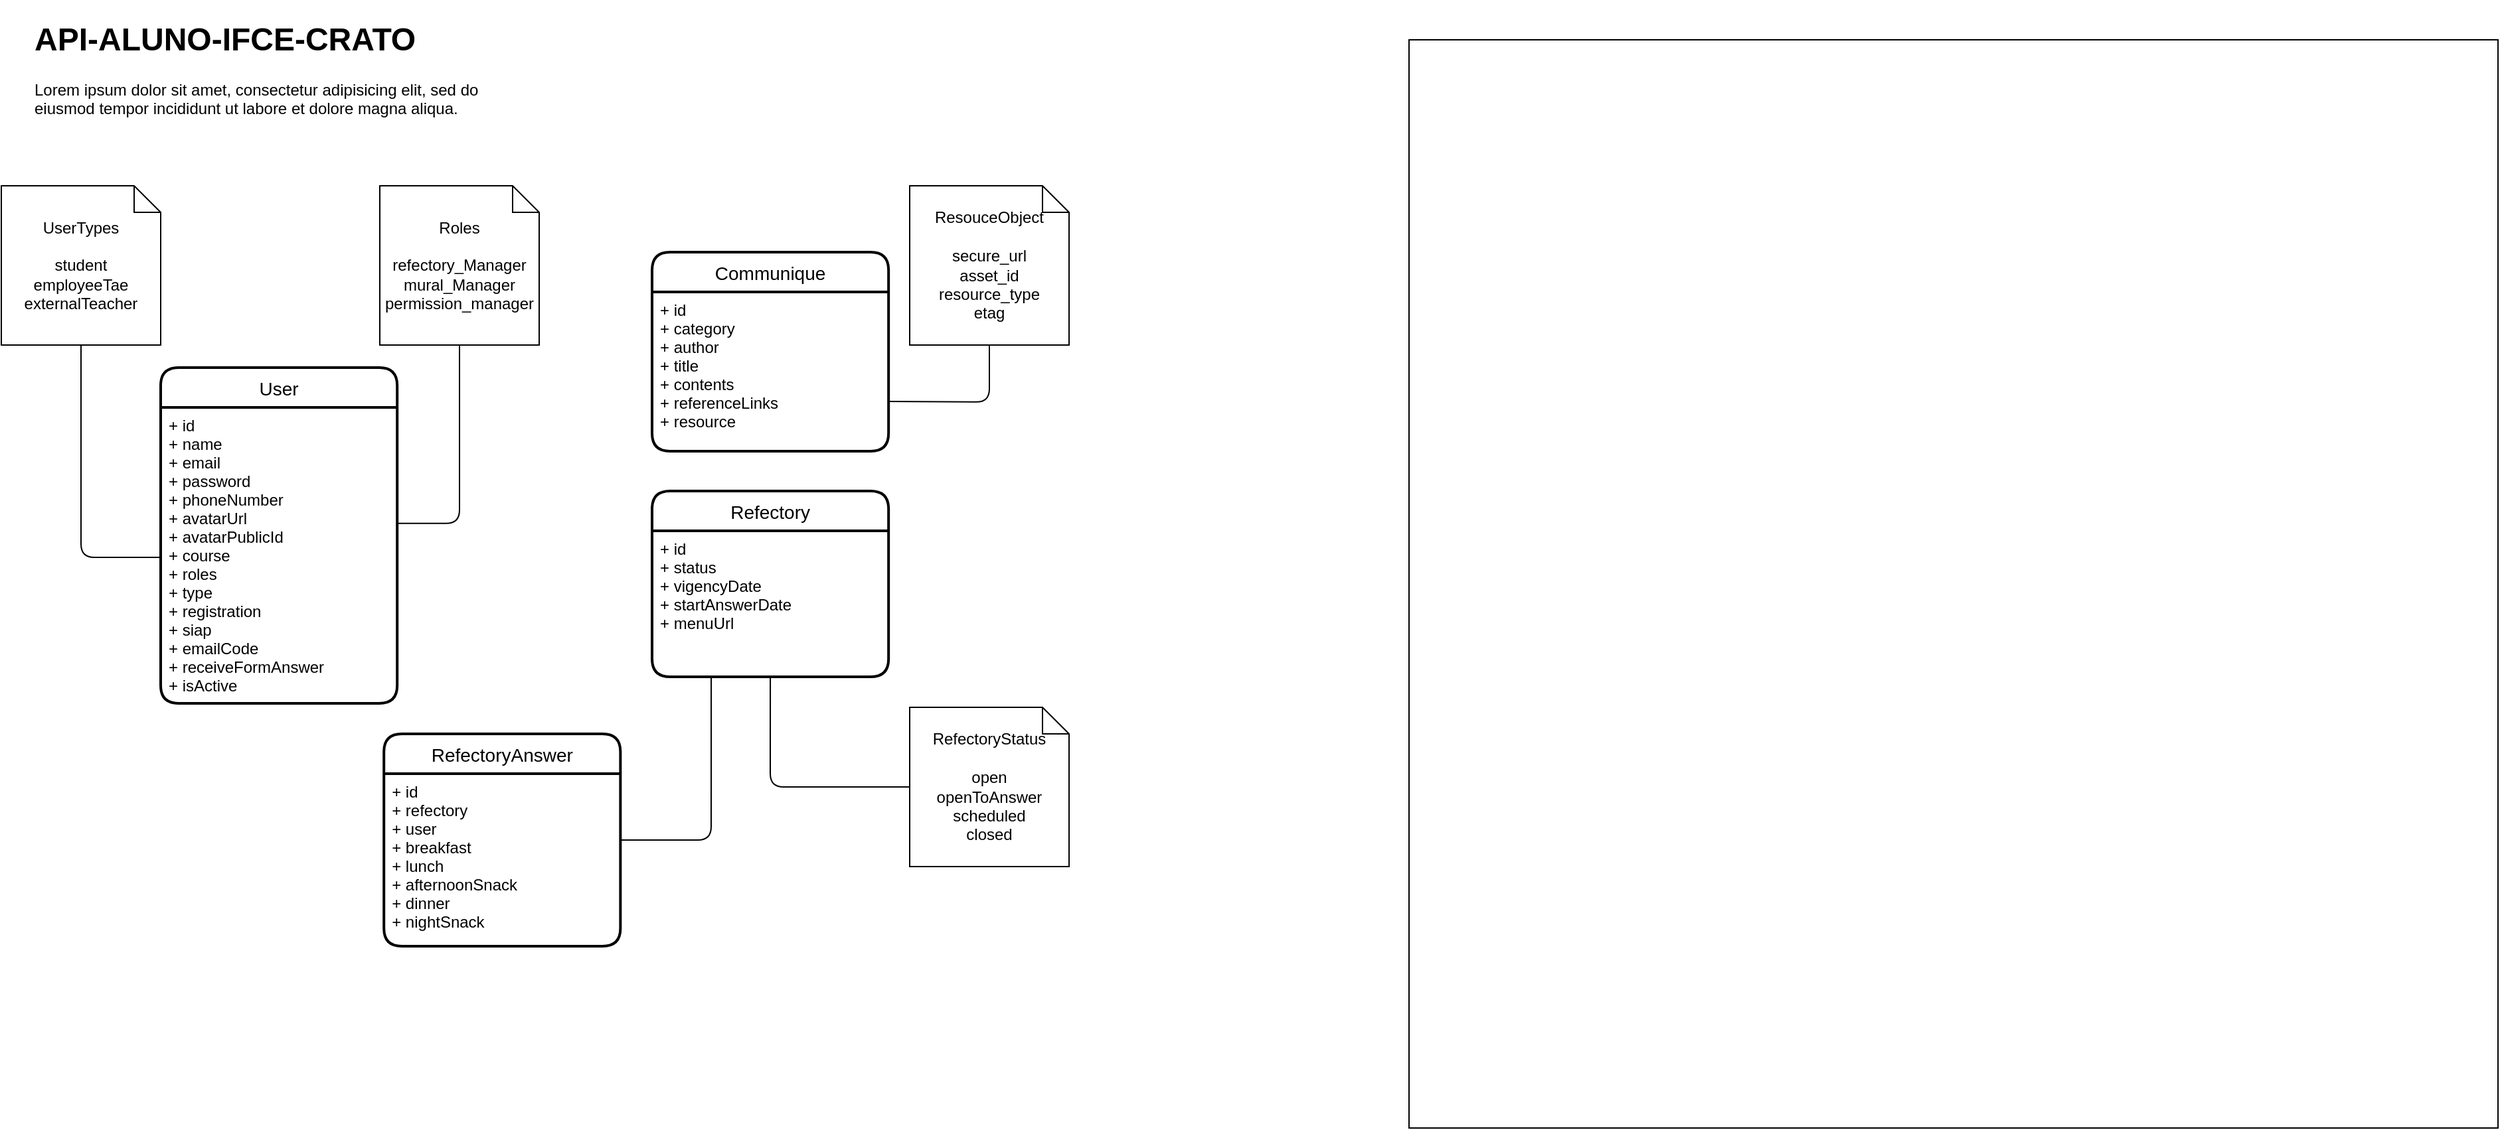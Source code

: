 <mxfile>
    <diagram id="TMBwA5DztnVCV4QIb_Yg" name="Page-1">
        <mxGraphModel dx="1139" dy="825" grid="1" gridSize="10" guides="1" tooltips="1" connect="1" arrows="1" fold="1" page="1" pageScale="1" pageWidth="850" pageHeight="1100" math="0" shadow="0">
            <root>
                <mxCell id="0"/>
                <mxCell id="1" parent="0"/>
                <mxCell id="24" value="" style="whiteSpace=wrap;html=1;aspect=fixed;imageAspect=0;fillColor=#FFFFFF;" vertex="1" parent="1">
                    <mxGeometry x="1080" y="60" width="820" height="820" as="geometry"/>
                </mxCell>
                <mxCell id="2" value="User" style="swimlane;childLayout=stackLayout;horizontal=1;startSize=30;horizontalStack=0;rounded=1;fontSize=14;fontStyle=0;strokeWidth=2;resizeParent=0;resizeLast=1;shadow=0;dashed=0;align=center;" parent="1" vertex="1">
                    <mxGeometry x="140" y="307" width="178.09" height="253" as="geometry"/>
                </mxCell>
                <mxCell id="3" value="+ id&#10;+ name&#10;+ email&#10;+ password&#10;+ phoneNumber&#10;+ avatarUrl&#10;+ avatarPublicId&#10;+ course&#10;+ roles&#10;+ type&#10;+ registration&#10;+ siap&#10;+ emailCode&#10;+ receiveFormAnswer&#10;+ isActive" style="align=left;strokeColor=none;fillColor=none;spacingLeft=4;fontSize=12;verticalAlign=top;resizable=0;rotatable=0;part=1;" parent="2" vertex="1">
                    <mxGeometry y="30" width="178.09" height="223" as="geometry"/>
                </mxCell>
                <mxCell id="5" value="Communique" style="swimlane;childLayout=stackLayout;horizontal=1;startSize=30;horizontalStack=0;rounded=1;fontSize=14;fontStyle=0;strokeWidth=2;resizeParent=0;resizeLast=1;shadow=0;dashed=0;align=center;" parent="1" vertex="1">
                    <mxGeometry x="510" y="220" width="178.09" height="150" as="geometry"/>
                </mxCell>
                <mxCell id="6" value="+ id&#10;+ category&#10;+ author&#10;+ title&#10;+ contents&#10;+ referenceLinks&#10;+ resource" style="align=left;strokeColor=none;fillColor=none;spacingLeft=4;fontSize=12;verticalAlign=top;resizable=0;rotatable=0;part=1;" parent="5" vertex="1">
                    <mxGeometry y="30" width="178.09" height="120" as="geometry"/>
                </mxCell>
                <mxCell id="9" style="edgeStyle=none;html=1;entryX=1;entryY=0.75;entryDx=0;entryDy=0;endArrow=none;endFill=0;" parent="1" source="7" target="5" edge="1">
                    <mxGeometry relative="1" as="geometry">
                        <Array as="points">
                            <mxPoint x="764" y="333"/>
                        </Array>
                    </mxGeometry>
                </mxCell>
                <mxCell id="7" value="ResouceObject&lt;br&gt;&lt;br&gt;secure_url&lt;br&gt;asset_id&lt;br&gt;resource_type&lt;br&gt;etag" style="shape=note;size=20;whiteSpace=wrap;html=1;" parent="1" vertex="1">
                    <mxGeometry x="704" y="170" width="120" height="120" as="geometry"/>
                </mxCell>
                <mxCell id="10" value="Refectory" style="swimlane;childLayout=stackLayout;horizontal=1;startSize=30;horizontalStack=0;rounded=1;fontSize=14;fontStyle=0;strokeWidth=2;resizeParent=0;resizeLast=1;shadow=0;dashed=0;align=center;" parent="1" vertex="1">
                    <mxGeometry x="510" y="400" width="178.09" height="140" as="geometry"/>
                </mxCell>
                <mxCell id="11" value="+ id&#10;+ status&#10;+ vigencyDate&#10;+ startAnswerDate&#10;+ menuUrl" style="align=left;strokeColor=none;fillColor=none;spacingLeft=4;fontSize=12;verticalAlign=top;resizable=0;rotatable=0;part=1;" parent="10" vertex="1">
                    <mxGeometry y="30" width="178.09" height="110" as="geometry"/>
                </mxCell>
                <mxCell id="16" style="edgeStyle=orthogonalEdgeStyle;html=1;endArrow=none;endFill=0;" parent="1" source="14" edge="1">
                    <mxGeometry relative="1" as="geometry">
                        <Array as="points">
                            <mxPoint x="80" y="450"/>
                        </Array>
                        <mxPoint x="140" y="450" as="targetPoint"/>
                    </mxGeometry>
                </mxCell>
                <mxCell id="14" value="UserTypes&lt;br&gt;&lt;br&gt;student&lt;br&gt;&lt;div&gt;employeeTae&lt;/div&gt;&lt;div&gt;externalTeacher&lt;/div&gt;" style="shape=note;size=20;whiteSpace=wrap;html=1;" parent="1" vertex="1">
                    <mxGeometry x="20" y="170" width="120" height="120" as="geometry"/>
                </mxCell>
                <mxCell id="15" value="&lt;h1&gt;API-ALUNO-IFCE-CRATO&lt;/h1&gt;&lt;p&gt;Lorem ipsum dolor sit amet, consectetur adipisicing elit, sed do eiusmod tempor incididunt ut labore et dolore magna aliqua.&lt;/p&gt;" style="text;html=1;strokeColor=none;fillColor=none;spacing=5;spacingTop=-20;whiteSpace=wrap;overflow=hidden;rounded=0;" parent="1" vertex="1">
                    <mxGeometry x="40" y="40" width="360" height="120" as="geometry"/>
                </mxCell>
                <mxCell id="18" style="edgeStyle=orthogonalEdgeStyle;html=1;entryX=0.999;entryY=0.392;entryDx=0;entryDy=0;endArrow=none;endFill=0;entryPerimeter=0;" parent="1" source="17" target="3" edge="1">
                    <mxGeometry relative="1" as="geometry"/>
                </mxCell>
                <mxCell id="17" value="Roles&lt;br&gt;&lt;br&gt;&lt;div&gt;refectory_Manager&lt;/div&gt;&lt;div&gt;mural_Manager&lt;/div&gt;&lt;div&gt;permission_manager&lt;/div&gt;" style="shape=note;size=20;whiteSpace=wrap;html=1;" parent="1" vertex="1">
                    <mxGeometry x="305" y="170" width="120" height="120" as="geometry"/>
                </mxCell>
                <mxCell id="20" style="edgeStyle=orthogonalEdgeStyle;html=1;entryX=0.5;entryY=1;entryDx=0;entryDy=0;endArrow=none;endFill=0;" parent="1" source="19" target="11" edge="1">
                    <mxGeometry relative="1" as="geometry"/>
                </mxCell>
                <mxCell id="19" value="RefectoryStatus&lt;br&gt;&lt;br&gt;&lt;div&gt;open&lt;/div&gt;&lt;div&gt;openToAnswer&lt;br&gt;scheduled&lt;/div&gt;&lt;div&gt;closed&lt;/div&gt;" style="shape=note;size=20;whiteSpace=wrap;html=1;" parent="1" vertex="1">
                    <mxGeometry x="704" y="563" width="120" height="120" as="geometry"/>
                </mxCell>
                <mxCell id="23" style="edgeStyle=orthogonalEdgeStyle;html=1;entryX=0.25;entryY=1;entryDx=0;entryDy=0;endArrow=none;endFill=0;" edge="1" parent="1" source="21" target="11">
                    <mxGeometry relative="1" as="geometry"/>
                </mxCell>
                <mxCell id="21" value="RefectoryAnswer" style="swimlane;childLayout=stackLayout;horizontal=1;startSize=30;horizontalStack=0;rounded=1;fontSize=14;fontStyle=0;strokeWidth=2;resizeParent=0;resizeLast=1;shadow=0;dashed=0;align=center;" parent="1" vertex="1">
                    <mxGeometry x="308.09" y="583" width="178.09" height="160" as="geometry"/>
                </mxCell>
                <mxCell id="22" value="+ id&#10;+ refectory&#10;+ user&#10;+ breakfast&#10;+ lunch&#10;+ afternoonSnack&#10;+ dinner&#10;+ nightSnack" style="align=left;strokeColor=none;fillColor=none;spacingLeft=4;fontSize=12;verticalAlign=top;resizable=0;rotatable=0;part=1;" parent="21" vertex="1">
                    <mxGeometry y="30" width="178.09" height="130" as="geometry"/>
                </mxCell>
            </root>
        </mxGraphModel>
    </diagram>
</mxfile>